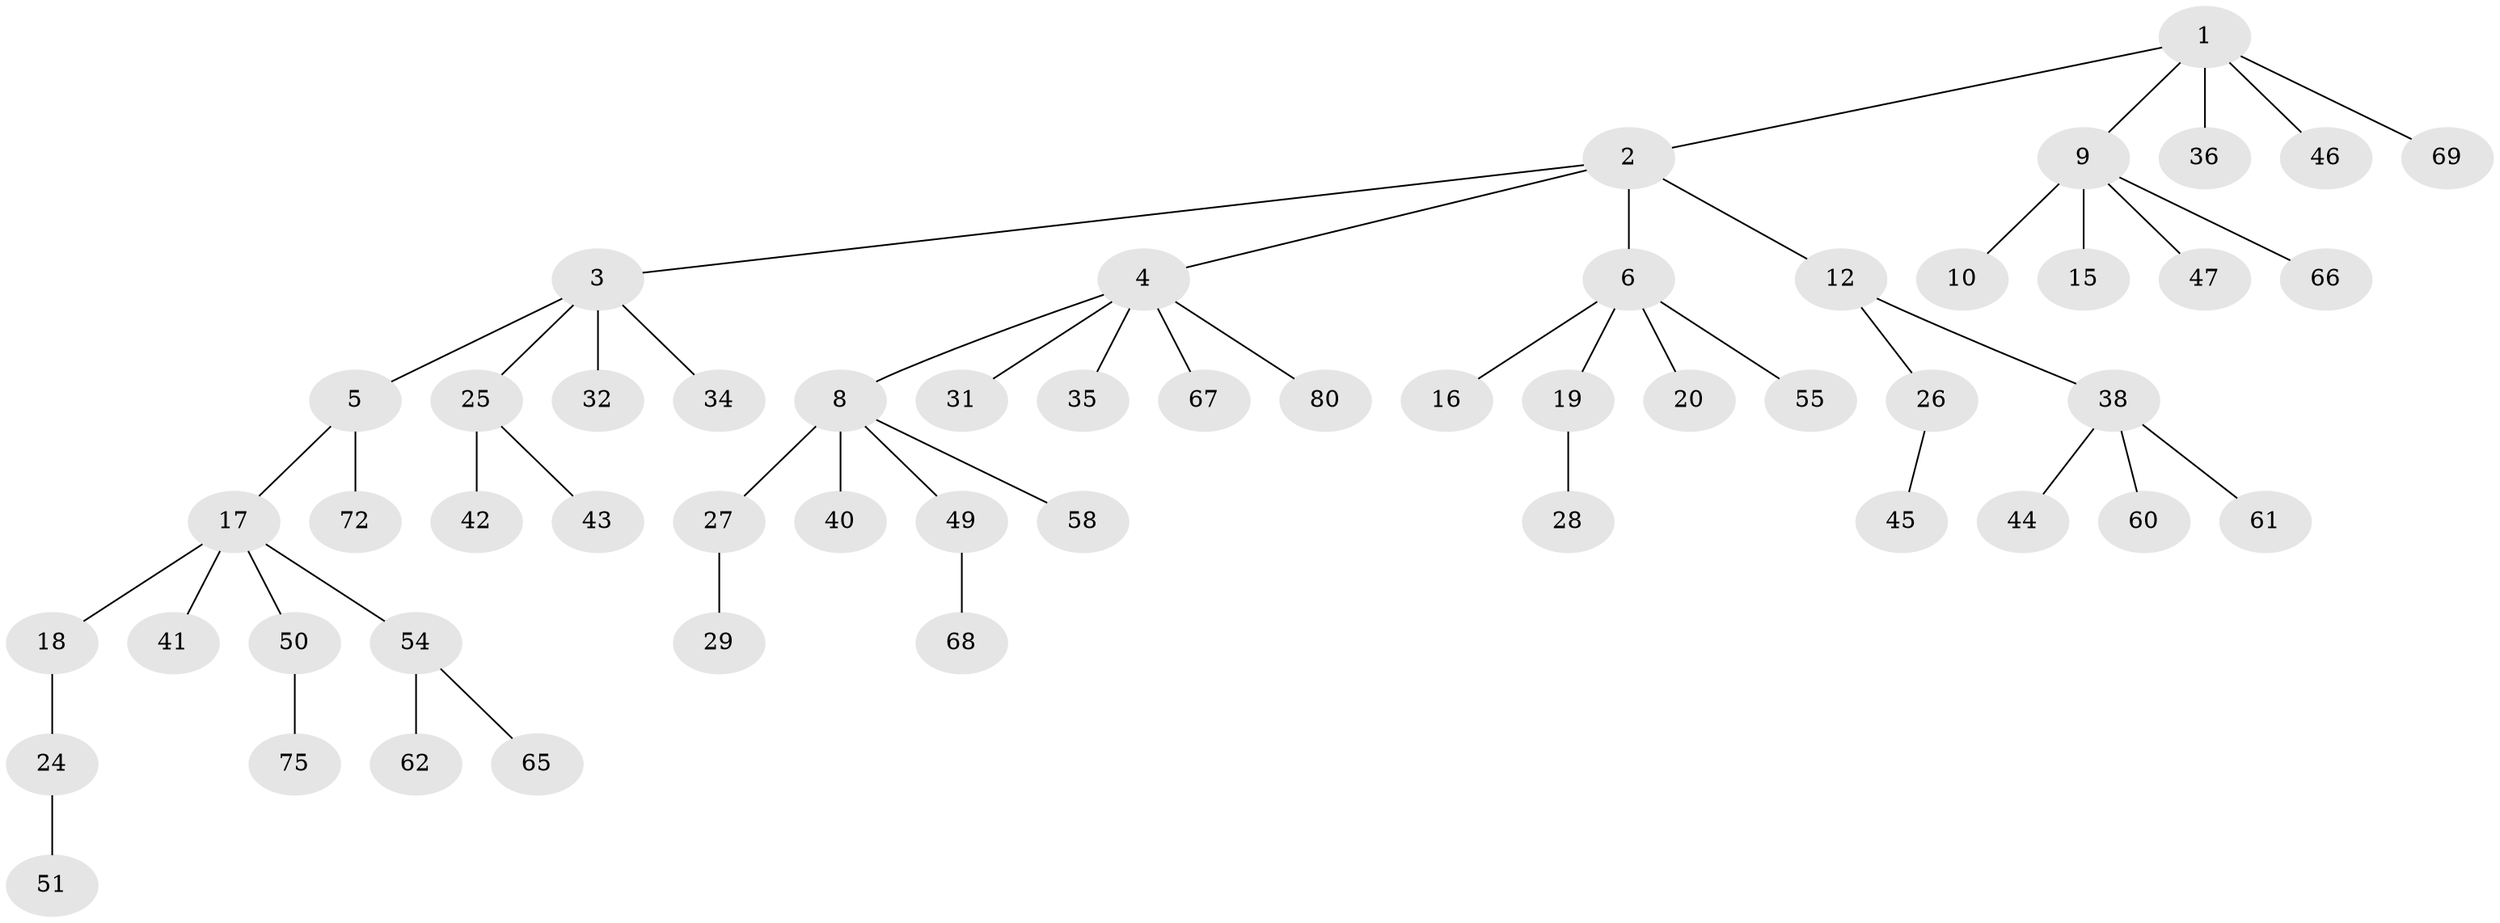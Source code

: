// Generated by graph-tools (version 1.1) at 2025/24/03/03/25 07:24:05]
// undirected, 53 vertices, 52 edges
graph export_dot {
graph [start="1"]
  node [color=gray90,style=filled];
  1 [super="+7"];
  2 [super="+13"];
  3 [super="+30"];
  4 [super="+22"];
  5 [super="+37"];
  6 [super="+14"];
  8 [super="+21"];
  9 [super="+11"];
  10;
  12 [super="+63"];
  15;
  16;
  17 [super="+74"];
  18 [super="+23"];
  19;
  20 [super="+39"];
  24 [super="+64"];
  25 [super="+56"];
  26 [super="+77"];
  27;
  28 [super="+33"];
  29 [super="+57"];
  31;
  32 [super="+81"];
  34;
  35 [super="+70"];
  36;
  38 [super="+48"];
  40 [super="+82"];
  41;
  42 [super="+71"];
  43 [super="+53"];
  44 [super="+73"];
  45;
  46;
  47;
  49 [super="+52"];
  50;
  51;
  54 [super="+59"];
  55;
  58 [super="+79"];
  60 [super="+83"];
  61;
  62 [super="+76"];
  65;
  66;
  67;
  68;
  69;
  72;
  75 [super="+78"];
  80;
  1 -- 2;
  1 -- 9;
  1 -- 36;
  1 -- 69;
  1 -- 46;
  2 -- 3;
  2 -- 4;
  2 -- 6;
  2 -- 12;
  3 -- 5;
  3 -- 25;
  3 -- 32;
  3 -- 34;
  4 -- 8;
  4 -- 80;
  4 -- 35;
  4 -- 67;
  4 -- 31;
  5 -- 17;
  5 -- 72;
  6 -- 20;
  6 -- 16;
  6 -- 19;
  6 -- 55;
  8 -- 40;
  8 -- 58;
  8 -- 49;
  8 -- 27;
  9 -- 10;
  9 -- 15;
  9 -- 47;
  9 -- 66;
  12 -- 26;
  12 -- 38;
  17 -- 18;
  17 -- 41;
  17 -- 50;
  17 -- 54;
  18 -- 24;
  19 -- 28;
  24 -- 51;
  25 -- 42;
  25 -- 43;
  26 -- 45;
  27 -- 29;
  38 -- 44;
  38 -- 60;
  38 -- 61;
  49 -- 68;
  50 -- 75;
  54 -- 62;
  54 -- 65;
}
